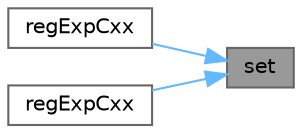 digraph "set"
{
 // LATEX_PDF_SIZE
  bgcolor="transparent";
  edge [fontname=Helvetica,fontsize=10,labelfontname=Helvetica,labelfontsize=10];
  node [fontname=Helvetica,fontsize=10,shape=box,height=0.2,width=0.4];
  rankdir="RL";
  Node1 [id="Node000001",label="set",height=0.2,width=0.4,color="gray40", fillcolor="grey60", style="filled", fontcolor="black",tooltip=" "];
  Node1 -> Node2 [id="edge1_Node000001_Node000002",dir="back",color="steelblue1",style="solid",tooltip=" "];
  Node2 [id="Node000002",label="regExpCxx",height=0.2,width=0.4,color="grey40", fillcolor="white", style="filled",URL="$classFoam_1_1regExpCxx.html#aaa42372f03cc54d6166e0eea073270f3",tooltip=" "];
  Node1 -> Node3 [id="edge2_Node000001_Node000003",dir="back",color="steelblue1",style="solid",tooltip=" "];
  Node3 [id="Node000003",label="regExpCxx",height=0.2,width=0.4,color="grey40", fillcolor="white", style="filled",URL="$classFoam_1_1regExpCxx.html#ad8433cdae31a888074ad016bde2787a7",tooltip=" "];
}

